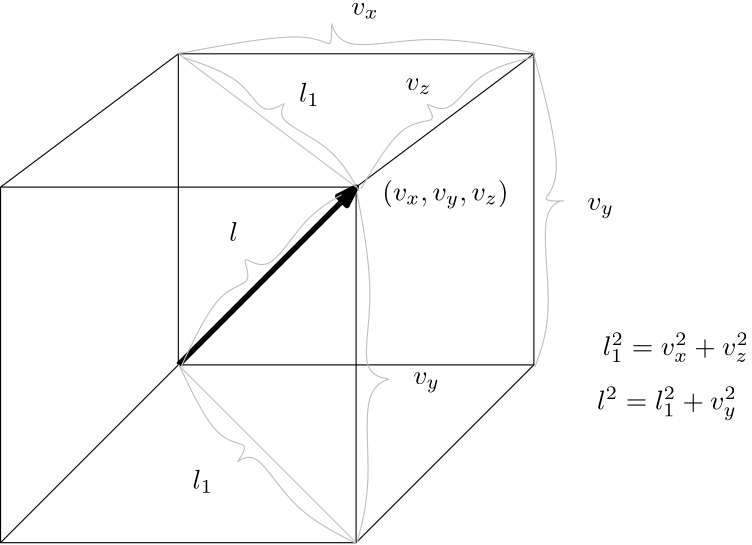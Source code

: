 <?xml version="1.0"?>
<!DOCTYPE ipe SYSTEM "ipe.dtd">
<ipe version="70005" creator="Ipe 7.1.4">
<info created="D:20140902163555" modified="D:20140902163703"/>
<ipestyle name="basic">
<symbol name="arrow/arc(spx)">
<path stroke="sym-stroke" fill="sym-stroke" pen="sym-pen">
0 0 m
-1 0.333 l
-1 -0.333 l
h
</path>
</symbol>
<symbol name="arrow/farc(spx)">
<path stroke="sym-stroke" fill="white" pen="sym-pen">
0 0 m
-1 0.333 l
-1 -0.333 l
h
</path>
</symbol>
<symbol name="mark/circle(sx)" transformations="translations">
<path fill="sym-stroke">
0.6 0 0 0.6 0 0 e
0.4 0 0 0.4 0 0 e
</path>
</symbol>
<symbol name="mark/disk(sx)" transformations="translations">
<path fill="sym-stroke">
0.6 0 0 0.6 0 0 e
</path>
</symbol>
<symbol name="mark/fdisk(sfx)" transformations="translations">
<group>
<path fill="sym-fill">
0.5 0 0 0.5 0 0 e
</path>
<path fill="sym-stroke" fillrule="eofill">
0.6 0 0 0.6 0 0 e
0.4 0 0 0.4 0 0 e
</path>
</group>
</symbol>
<symbol name="mark/box(sx)" transformations="translations">
<path fill="sym-stroke" fillrule="eofill">
-0.6 -0.6 m
0.6 -0.6 l
0.6 0.6 l
-0.6 0.6 l
h
-0.4 -0.4 m
0.4 -0.4 l
0.4 0.4 l
-0.4 0.4 l
h
</path>
</symbol>
<symbol name="mark/square(sx)" transformations="translations">
<path fill="sym-stroke">
-0.6 -0.6 m
0.6 -0.6 l
0.6 0.6 l
-0.6 0.6 l
h
</path>
</symbol>
<symbol name="mark/fsquare(sfx)" transformations="translations">
<group>
<path fill="sym-fill">
-0.5 -0.5 m
0.5 -0.5 l
0.5 0.5 l
-0.5 0.5 l
h
</path>
<path fill="sym-stroke" fillrule="eofill">
-0.6 -0.6 m
0.6 -0.6 l
0.6 0.6 l
-0.6 0.6 l
h
-0.4 -0.4 m
0.4 -0.4 l
0.4 0.4 l
-0.4 0.4 l
h
</path>
</group>
</symbol>
<symbol name="mark/cross(sx)" transformations="translations">
<group>
<path fill="sym-stroke">
-0.43 -0.57 m
0.57 0.43 l
0.43 0.57 l
-0.57 -0.43 l
h
</path>
<path fill="sym-stroke">
-0.43 0.57 m
0.57 -0.43 l
0.43 -0.57 l
-0.57 0.43 l
h
</path>
</group>
</symbol>
<symbol name="arrow/fnormal(spx)">
<path stroke="sym-stroke" fill="white" pen="sym-pen">
0 0 m
-1 0.333 l
-1 -0.333 l
h
</path>
</symbol>
<symbol name="arrow/pointed(spx)">
<path stroke="sym-stroke" fill="sym-stroke" pen="sym-pen">
0 0 m
-1 0.333 l
-0.8 0 l
-1 -0.333 l
h
</path>
</symbol>
<symbol name="arrow/fpointed(spx)">
<path stroke="sym-stroke" fill="white" pen="sym-pen">
0 0 m
-1 0.333 l
-0.8 0 l
-1 -0.333 l
h
</path>
</symbol>
<symbol name="arrow/linear(spx)">
<path stroke="sym-stroke" pen="sym-pen">
-1 0.333 m
0 0 l
-1 -0.333 l
</path>
</symbol>
<symbol name="arrow/fdouble(spx)">
<path stroke="sym-stroke" fill="white" pen="sym-pen">
0 0 m
-1 0.333 l
-1 -0.333 l
h
-1 0 m
-2 0.333 l
-2 -0.333 l
h
</path>
</symbol>
<symbol name="arrow/double(spx)">
<path stroke="sym-stroke" fill="sym-stroke" pen="sym-pen">
0 0 m
-1 0.333 l
-1 -0.333 l
h
-1 0 m
-2 0.333 l
-2 -0.333 l
h
</path>
</symbol>
<pen name="heavier" value="0.8"/>
<pen name="fat" value="1.2"/>
<pen name="ultrafat" value="2"/>
<symbolsize name="large" value="5"/>
<symbolsize name="small" value="2"/>
<symbolsize name="tiny" value="1.1"/>
<arrowsize name="large" value="10"/>
<arrowsize name="small" value="5"/>
<arrowsize name="tiny" value="3"/>
<color name="red" value="1 0 0"/>
<color name="green" value="0 1 0"/>
<color name="blue" value="0 0 1"/>
<color name="yellow" value="1 1 0"/>
<color name="orange" value="1 0.647 0"/>
<color name="gold" value="1 0.843 0"/>
<color name="purple" value="0.627 0.125 0.941"/>
<color name="gray" value="0.745"/>
<color name="brown" value="0.647 0.165 0.165"/>
<color name="navy" value="0 0 0.502"/>
<color name="pink" value="1 0.753 0.796"/>
<color name="seagreen" value="0.18 0.545 0.341"/>
<color name="turquoise" value="0.251 0.878 0.816"/>
<color name="violet" value="0.933 0.51 0.933"/>
<color name="darkblue" value="0 0 0.545"/>
<color name="darkcyan" value="0 0.545 0.545"/>
<color name="darkgray" value="0.663"/>
<color name="darkgreen" value="0 0.392 0"/>
<color name="darkmagenta" value="0.545 0 0.545"/>
<color name="darkorange" value="1 0.549 0"/>
<color name="darkred" value="0.545 0 0"/>
<color name="lightblue" value="0.678 0.847 0.902"/>
<color name="lightcyan" value="0.878 1 1"/>
<color name="lightgray" value="0.827"/>
<color name="lightgreen" value="0.565 0.933 0.565"/>
<color name="lightyellow" value="1 1 0.878"/>
<dashstyle name="dashed" value="[4] 0"/>
<dashstyle name="dotted" value="[1 3] 0"/>
<dashstyle name="dash dotted" value="[4 2 1 2] 0"/>
<dashstyle name="dash dot dotted" value="[4 2 1 2 1 2] 0"/>
<textsize name="large" value="\large"/>
<textsize name="Large" value="\Large"/>
<textsize name="LARGE" value="\LARGE"/>
<textsize name="huge" value="\huge"/>
<textsize name="Huge" value="\Huge"/>
<textsize name="small" value="\small"/>
<textsize name="footnote" value="\footnotesize"/>
<textsize name="tiny" value="\tiny"/>
<textstyle name="center" begin="\begin{center}" end="\end{center}"/>
<textstyle name="itemize" begin="\begin{itemize}" end="\end{itemize}"/>
<textstyle name="item" begin="\begin{itemize}\item{}" end="\end{itemize}"/>
<gridsize name="4 pts" value="4"/>
<gridsize name="8 pts (~3 mm)" value="8"/>
<gridsize name="16 pts (~6 mm)" value="16"/>
<gridsize name="32 pts (~12 mm)" value="32"/>
<gridsize name="10 pts (~3.5 mm)" value="10"/>
<gridsize name="20 pts (~7 mm)" value="20"/>
<gridsize name="14 pts (~5 mm)" value="14"/>
<gridsize name="28 pts (~10 mm)" value="28"/>
<gridsize name="56 pts (~20 mm)" value="56"/>
<anglesize name="90 deg" value="90"/>
<anglesize name="60 deg" value="60"/>
<anglesize name="45 deg" value="45"/>
<anglesize name="30 deg" value="30"/>
<anglesize name="22.5 deg" value="22.5"/>
<tiling name="falling" angle="-60" step="4" width="1"/>
<tiling name="rising" angle="30" step="4" width="1"/>
</ipestyle>
<page>
<layer name="alpha"/>
<view layers="alpha" active="alpha"/>
<path layer="alpha" stroke="black">
128 816 m
64 768 l
192 768 l
256 816 l
128 816 l
128 704 l
64 640 l
64 768 l
</path>
<path stroke="black">
256 816 m
256 704 l
192 640 l
192 768 l
</path>
<path stroke="black">
256 704 m
128 704 l
</path>
<path stroke="black">
64 640 m
192 640 l
</path>
<path stroke="black" pen="ultrafat" arrow="normal/normal">
128 704 m
192 768 l
</path>
<path stroke="gray">
128 816 m
192 768 l
</path>
<path stroke="gray">
128 704 m
192 640 l
</path>
<path stroke="gray">
128.944 703.305 m
142.874 732.558
156.108 732.558
149.143 745.792
160.287 735.344
172.824 756.936
186.755 765.294 s
</path>
<path stroke="gray">
128.248 704.001 m
142.178 674.748
155.412 676.837
146.357 665.693
155.412 675.444
168.645 651.763
191.63 639.922 s
</path>
<path stroke="gray">
192.327 765.991 m
199.292 727.683
192.327 699.126
209.043 699.126
193.72 697.733
197.899 661.514
192.327 639.922 s
</path>
<path stroke="gray">
129.641 814.747 m
151.929 807.085
158.198 792.458
169.342 800.816
160.984 792.458
183.272 783.403
193.023 766.687 s
</path>
<path stroke="gray">
128.248 816.14 m
177.7 825.194
183.969 815.443
182.576 832.856
184.665 815.443
218.098 823.801
256.406 816.14 s
</path>
<path stroke="gray">
255.709 816.836 m
268.247 768.777
255.709 762.508
271.729 763.205
257.102 763.205
263.371 722.807
256.406 703.305 s
</path>
<path stroke="gray">
193.72 767.384 m
209.043 793.155
222.973 790.369
214.615 800.816
225.063 792.458
235.51 809.871
255.709 814.747 s
</path>
<text transformations="translations" pos="275.212 759.722" stroke="black" type="label" width="9.618" height="4.29" depth="2.85" valign="baseline">$v_y$</text>
<text transformations="translations" pos="133.123 659.424" stroke="black" type="label" width="7.442" height="6.923" depth="1.49" valign="baseline">$l_1$</text>
<text transformations="translations" pos="146.357 748.578" stroke="black" type="label" width="3.169" height="6.918" depth="0" valign="baseline">$l$</text>
<text transformations="translations" pos="171.431 798.727" stroke="black" type="label" width="7.442" height="6.923" depth="1.49" valign="baseline">$l_1$</text>
<text transformations="translations" pos="190.237 830.07" stroke="black" type="label" width="9.845" height="4.294" depth="1.49" valign="baseline">$v_x$</text>
<text transformations="translations" pos="209.74 802.906" stroke="black" type="label" width="9.42" height="4.294" depth="1.49" valign="baseline">$v_z$</text>
<text transformations="translations" pos="212.526 697.036" stroke="black" type="label" width="9.618" height="4.29" depth="2.85" valign="baseline">$v_y$</text>
<text transformations="translations" pos="201.381 763.205" stroke="black" type="label" width="45.487" height="7.472" depth="2.85" valign="baseline">$(v_x, v_y, v_z)$</text>
<text transformations="translations" pos="280.784 707.484" stroke="black" type="label" width="52.599" height="8.112" depth="2.47" valign="baseline">$l_1^2 = v_x^2 + v_z^2$</text>
<text matrix="1 0 0 1 -7.66163 7.66163" transformations="translations" pos="286.356 680.32" stroke="black" type="label" width="50.392" height="8.109" depth="3.82" valign="baseline">$l^2 = l_1^2 + v_y^2$</text>
</page>
</ipe>
